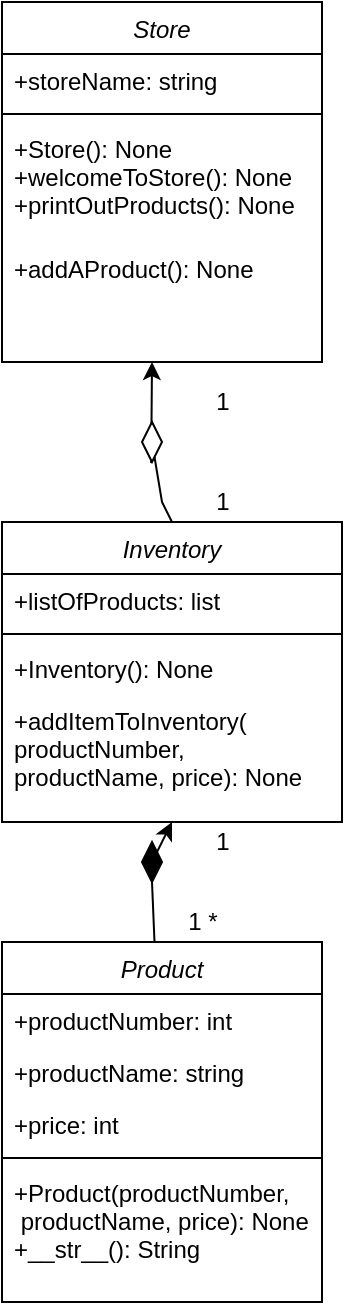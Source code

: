 <mxfile version="20.3.0" type="github">
  <diagram id="C5RBs43oDa-KdzZeNtuy" name="Page-1">
    <mxGraphModel dx="942" dy="606" grid="1" gridSize="10" guides="1" tooltips="1" connect="1" arrows="1" fold="1" page="1" pageScale="1" pageWidth="827" pageHeight="1169" math="0" shadow="0">
      <root>
        <mxCell id="WIyWlLk6GJQsqaUBKTNV-0" />
        <mxCell id="WIyWlLk6GJQsqaUBKTNV-1" parent="WIyWlLk6GJQsqaUBKTNV-0" />
        <mxCell id="zkfFHV4jXpPFQw0GAbJ--0" value="Store&#xa;" style="swimlane;fontStyle=2;align=center;verticalAlign=top;childLayout=stackLayout;horizontal=1;startSize=26;horizontalStack=0;resizeParent=1;resizeLast=0;collapsible=1;marginBottom=0;rounded=0;shadow=0;strokeWidth=1;" parent="WIyWlLk6GJQsqaUBKTNV-1" vertex="1">
          <mxGeometry x="210" y="60" width="160" height="180" as="geometry">
            <mxRectangle x="230" y="140" width="160" height="26" as="alternateBounds" />
          </mxGeometry>
        </mxCell>
        <mxCell id="zkfFHV4jXpPFQw0GAbJ--1" value="+storeName: string" style="text;align=left;verticalAlign=top;spacingLeft=4;spacingRight=4;overflow=hidden;rotatable=0;points=[[0,0.5],[1,0.5]];portConstraint=eastwest;" parent="zkfFHV4jXpPFQw0GAbJ--0" vertex="1">
          <mxGeometry y="26" width="160" height="26" as="geometry" />
        </mxCell>
        <mxCell id="zkfFHV4jXpPFQw0GAbJ--4" value="" style="line;html=1;strokeWidth=1;align=left;verticalAlign=middle;spacingTop=-1;spacingLeft=3;spacingRight=3;rotatable=0;labelPosition=right;points=[];portConstraint=eastwest;" parent="zkfFHV4jXpPFQw0GAbJ--0" vertex="1">
          <mxGeometry y="52" width="160" height="8" as="geometry" />
        </mxCell>
        <mxCell id="zkfFHV4jXpPFQw0GAbJ--5" value="+Store(): None&#xa;+welcomeToStore(): None&#xa;+printOutProducts(): None" style="text;align=left;verticalAlign=top;spacingLeft=4;spacingRight=4;overflow=hidden;rotatable=0;points=[[0,0.5],[1,0.5]];portConstraint=eastwest;" parent="zkfFHV4jXpPFQw0GAbJ--0" vertex="1">
          <mxGeometry y="60" width="160" height="60" as="geometry" />
        </mxCell>
        <mxCell id="I56DdLkFMOWvykfRAzJl-34" value="+addAProduct(): None" style="text;align=left;verticalAlign=top;spacingLeft=4;spacingRight=4;overflow=hidden;rotatable=0;points=[[0,0.5],[1,0.5]];portConstraint=eastwest;" vertex="1" parent="zkfFHV4jXpPFQw0GAbJ--0">
          <mxGeometry y="120" width="160" height="60" as="geometry" />
        </mxCell>
        <mxCell id="I56DdLkFMOWvykfRAzJl-0" value="Inventory&#xa;" style="swimlane;fontStyle=2;align=center;verticalAlign=top;childLayout=stackLayout;horizontal=1;startSize=26;horizontalStack=0;resizeParent=1;resizeLast=0;collapsible=1;marginBottom=0;rounded=0;shadow=0;strokeWidth=1;" vertex="1" parent="WIyWlLk6GJQsqaUBKTNV-1">
          <mxGeometry x="210" y="320" width="170" height="150" as="geometry">
            <mxRectangle x="230" y="140" width="160" height="26" as="alternateBounds" />
          </mxGeometry>
        </mxCell>
        <mxCell id="I56DdLkFMOWvykfRAzJl-1" value="+listOfProducts: list" style="text;align=left;verticalAlign=top;spacingLeft=4;spacingRight=4;overflow=hidden;rotatable=0;points=[[0,0.5],[1,0.5]];portConstraint=eastwest;" vertex="1" parent="I56DdLkFMOWvykfRAzJl-0">
          <mxGeometry y="26" width="170" height="26" as="geometry" />
        </mxCell>
        <mxCell id="I56DdLkFMOWvykfRAzJl-4" value="" style="line;html=1;strokeWidth=1;align=left;verticalAlign=middle;spacingTop=-1;spacingLeft=3;spacingRight=3;rotatable=0;labelPosition=right;points=[];portConstraint=eastwest;" vertex="1" parent="I56DdLkFMOWvykfRAzJl-0">
          <mxGeometry y="52" width="170" height="8" as="geometry" />
        </mxCell>
        <mxCell id="I56DdLkFMOWvykfRAzJl-5" value="+Inventory(): None&#xa;" style="text;align=left;verticalAlign=top;spacingLeft=4;spacingRight=4;overflow=hidden;rotatable=0;points=[[0,0.5],[1,0.5]];portConstraint=eastwest;" vertex="1" parent="I56DdLkFMOWvykfRAzJl-0">
          <mxGeometry y="60" width="170" height="26" as="geometry" />
        </mxCell>
        <mxCell id="I56DdLkFMOWvykfRAzJl-27" value="+addItemToInventory(&#xa;productNumber, &#xa;productName, price): None&#xa;" style="text;align=left;verticalAlign=top;spacingLeft=4;spacingRight=4;overflow=hidden;rotatable=0;points=[[0,0.5],[1,0.5]];portConstraint=eastwest;" vertex="1" parent="I56DdLkFMOWvykfRAzJl-0">
          <mxGeometry y="86" width="170" height="54" as="geometry" />
        </mxCell>
        <mxCell id="I56DdLkFMOWvykfRAzJl-6" value="Product" style="swimlane;fontStyle=2;align=center;verticalAlign=top;childLayout=stackLayout;horizontal=1;startSize=26;horizontalStack=0;resizeParent=1;resizeLast=0;collapsible=1;marginBottom=0;rounded=0;shadow=0;strokeWidth=1;" vertex="1" parent="WIyWlLk6GJQsqaUBKTNV-1">
          <mxGeometry x="210" y="530" width="160" height="180" as="geometry">
            <mxRectangle x="230" y="140" width="160" height="26" as="alternateBounds" />
          </mxGeometry>
        </mxCell>
        <mxCell id="I56DdLkFMOWvykfRAzJl-7" value="+productNumber: int&#xa;" style="text;align=left;verticalAlign=top;spacingLeft=4;spacingRight=4;overflow=hidden;rotatable=0;points=[[0,0.5],[1,0.5]];portConstraint=eastwest;" vertex="1" parent="I56DdLkFMOWvykfRAzJl-6">
          <mxGeometry y="26" width="160" height="26" as="geometry" />
        </mxCell>
        <mxCell id="I56DdLkFMOWvykfRAzJl-8" value="+productName: string" style="text;align=left;verticalAlign=top;spacingLeft=4;spacingRight=4;overflow=hidden;rotatable=0;points=[[0,0.5],[1,0.5]];portConstraint=eastwest;rounded=0;shadow=0;html=0;" vertex="1" parent="I56DdLkFMOWvykfRAzJl-6">
          <mxGeometry y="52" width="160" height="26" as="geometry" />
        </mxCell>
        <mxCell id="I56DdLkFMOWvykfRAzJl-9" value="+price: int" style="text;align=left;verticalAlign=top;spacingLeft=4;spacingRight=4;overflow=hidden;rotatable=0;points=[[0,0.5],[1,0.5]];portConstraint=eastwest;rounded=0;shadow=0;html=0;" vertex="1" parent="I56DdLkFMOWvykfRAzJl-6">
          <mxGeometry y="78" width="160" height="26" as="geometry" />
        </mxCell>
        <mxCell id="I56DdLkFMOWvykfRAzJl-10" value="" style="line;html=1;strokeWidth=1;align=left;verticalAlign=middle;spacingTop=-1;spacingLeft=3;spacingRight=3;rotatable=0;labelPosition=right;points=[];portConstraint=eastwest;" vertex="1" parent="I56DdLkFMOWvykfRAzJl-6">
          <mxGeometry y="104" width="160" height="8" as="geometry" />
        </mxCell>
        <mxCell id="I56DdLkFMOWvykfRAzJl-11" value="+Product(productNumber,&#xa; productName, price): None&#xa;+__str__(): String" style="text;align=left;verticalAlign=top;spacingLeft=4;spacingRight=4;overflow=hidden;rotatable=0;points=[[0,0.5],[1,0.5]];portConstraint=eastwest;" vertex="1" parent="I56DdLkFMOWvykfRAzJl-6">
          <mxGeometry y="112" width="160" height="68" as="geometry" />
        </mxCell>
        <mxCell id="I56DdLkFMOWvykfRAzJl-15" value="" style="endArrow=classic;html=1;rounded=0;exitX=0.459;exitY=1.025;exitDx=0;exitDy=0;exitPerimeter=0;startArrow=none;" edge="1" parent="WIyWlLk6GJQsqaUBKTNV-1" source="I56DdLkFMOWvykfRAzJl-16">
          <mxGeometry width="50" height="50" relative="1" as="geometry">
            <mxPoint x="390" y="440" as="sourcePoint" />
            <mxPoint x="285" y="240" as="targetPoint" />
          </mxGeometry>
        </mxCell>
        <mxCell id="I56DdLkFMOWvykfRAzJl-16" value="" style="rhombus;whiteSpace=wrap;html=1;" vertex="1" parent="WIyWlLk6GJQsqaUBKTNV-1">
          <mxGeometry x="280" y="270" width="10" height="20" as="geometry" />
        </mxCell>
        <mxCell id="I56DdLkFMOWvykfRAzJl-17" value="" style="endArrow=none;html=1;rounded=0;exitX=0.5;exitY=0;exitDx=0;exitDy=0;" edge="1" parent="WIyWlLk6GJQsqaUBKTNV-1" source="I56DdLkFMOWvykfRAzJl-0" target="I56DdLkFMOWvykfRAzJl-16">
          <mxGeometry width="50" height="50" relative="1" as="geometry">
            <mxPoint x="283.44" y="241.5" as="sourcePoint" />
            <mxPoint x="286.931" y="320" as="targetPoint" />
            <Array as="points">
              <mxPoint x="290" y="310" />
            </Array>
          </mxGeometry>
        </mxCell>
        <mxCell id="I56DdLkFMOWvykfRAzJl-22" value="" style="endArrow=classic;html=1;rounded=0;entryX=0.5;entryY=1;entryDx=0;entryDy=0;startArrow=none;" edge="1" parent="WIyWlLk6GJQsqaUBKTNV-1" source="I56DdLkFMOWvykfRAzJl-21" target="I56DdLkFMOWvykfRAzJl-0">
          <mxGeometry width="50" height="50" relative="1" as="geometry">
            <mxPoint x="380" y="740" as="sourcePoint" />
            <mxPoint x="430" y="690" as="targetPoint" />
          </mxGeometry>
        </mxCell>
        <mxCell id="I56DdLkFMOWvykfRAzJl-21" value="" style="rhombus;whiteSpace=wrap;html=1;fillColor=#000000;" vertex="1" parent="WIyWlLk6GJQsqaUBKTNV-1">
          <mxGeometry x="280" y="480" width="10" height="20" as="geometry" />
        </mxCell>
        <mxCell id="I56DdLkFMOWvykfRAzJl-26" value="" style="endArrow=none;html=1;rounded=0;entryX=0.5;entryY=1;entryDx=0;entryDy=0;" edge="1" parent="WIyWlLk6GJQsqaUBKTNV-1" source="I56DdLkFMOWvykfRAzJl-6" target="I56DdLkFMOWvykfRAzJl-21">
          <mxGeometry width="50" height="50" relative="1" as="geometry">
            <mxPoint x="290" y="530" as="sourcePoint" />
            <mxPoint x="290" y="458" as="targetPoint" />
          </mxGeometry>
        </mxCell>
        <mxCell id="I56DdLkFMOWvykfRAzJl-30" value="1" style="text;html=1;align=center;verticalAlign=middle;resizable=0;points=[];autosize=1;strokeColor=none;fillColor=none;" vertex="1" parent="WIyWlLk6GJQsqaUBKTNV-1">
          <mxGeometry x="305" y="245" width="30" height="30" as="geometry" />
        </mxCell>
        <mxCell id="I56DdLkFMOWvykfRAzJl-31" value="1" style="text;html=1;align=center;verticalAlign=middle;resizable=0;points=[];autosize=1;strokeColor=none;fillColor=none;" vertex="1" parent="WIyWlLk6GJQsqaUBKTNV-1">
          <mxGeometry x="305" y="295" width="30" height="30" as="geometry" />
        </mxCell>
        <mxCell id="I56DdLkFMOWvykfRAzJl-32" value="1" style="text;html=1;align=center;verticalAlign=middle;resizable=0;points=[];autosize=1;strokeColor=none;fillColor=none;" vertex="1" parent="WIyWlLk6GJQsqaUBKTNV-1">
          <mxGeometry x="305" y="465" width="30" height="30" as="geometry" />
        </mxCell>
        <mxCell id="I56DdLkFMOWvykfRAzJl-33" value="1 *" style="text;html=1;align=center;verticalAlign=middle;resizable=0;points=[];autosize=1;strokeColor=none;fillColor=none;" vertex="1" parent="WIyWlLk6GJQsqaUBKTNV-1">
          <mxGeometry x="290" y="505" width="40" height="30" as="geometry" />
        </mxCell>
      </root>
    </mxGraphModel>
  </diagram>
</mxfile>
